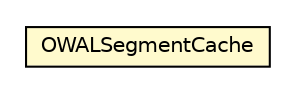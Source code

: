#!/usr/local/bin/dot
#
# Class diagram 
# Generated by UMLGraph version R5_6-24-gf6e263 (http://www.umlgraph.org/)
#

digraph G {
	edge [fontname="Helvetica",fontsize=10,labelfontname="Helvetica",labelfontsize=10];
	node [fontname="Helvetica",fontsize=10,shape=plaintext];
	nodesep=0.25;
	ranksep=0.5;
	// com.orientechnologies.orient.core.storage.impl.local.paginated.wal.OWALSegmentCache
	c7527144 [label=<<table title="com.orientechnologies.orient.core.storage.impl.local.paginated.wal.OWALSegmentCache" border="0" cellborder="1" cellspacing="0" cellpadding="2" port="p" bgcolor="lemonChiffon" href="./OWALSegmentCache.html">
		<tr><td><table border="0" cellspacing="0" cellpadding="1">
<tr><td align="center" balign="center"> OWALSegmentCache </td></tr>
		</table></td></tr>
		</table>>, URL="./OWALSegmentCache.html", fontname="Helvetica", fontcolor="black", fontsize=10.0];
}

